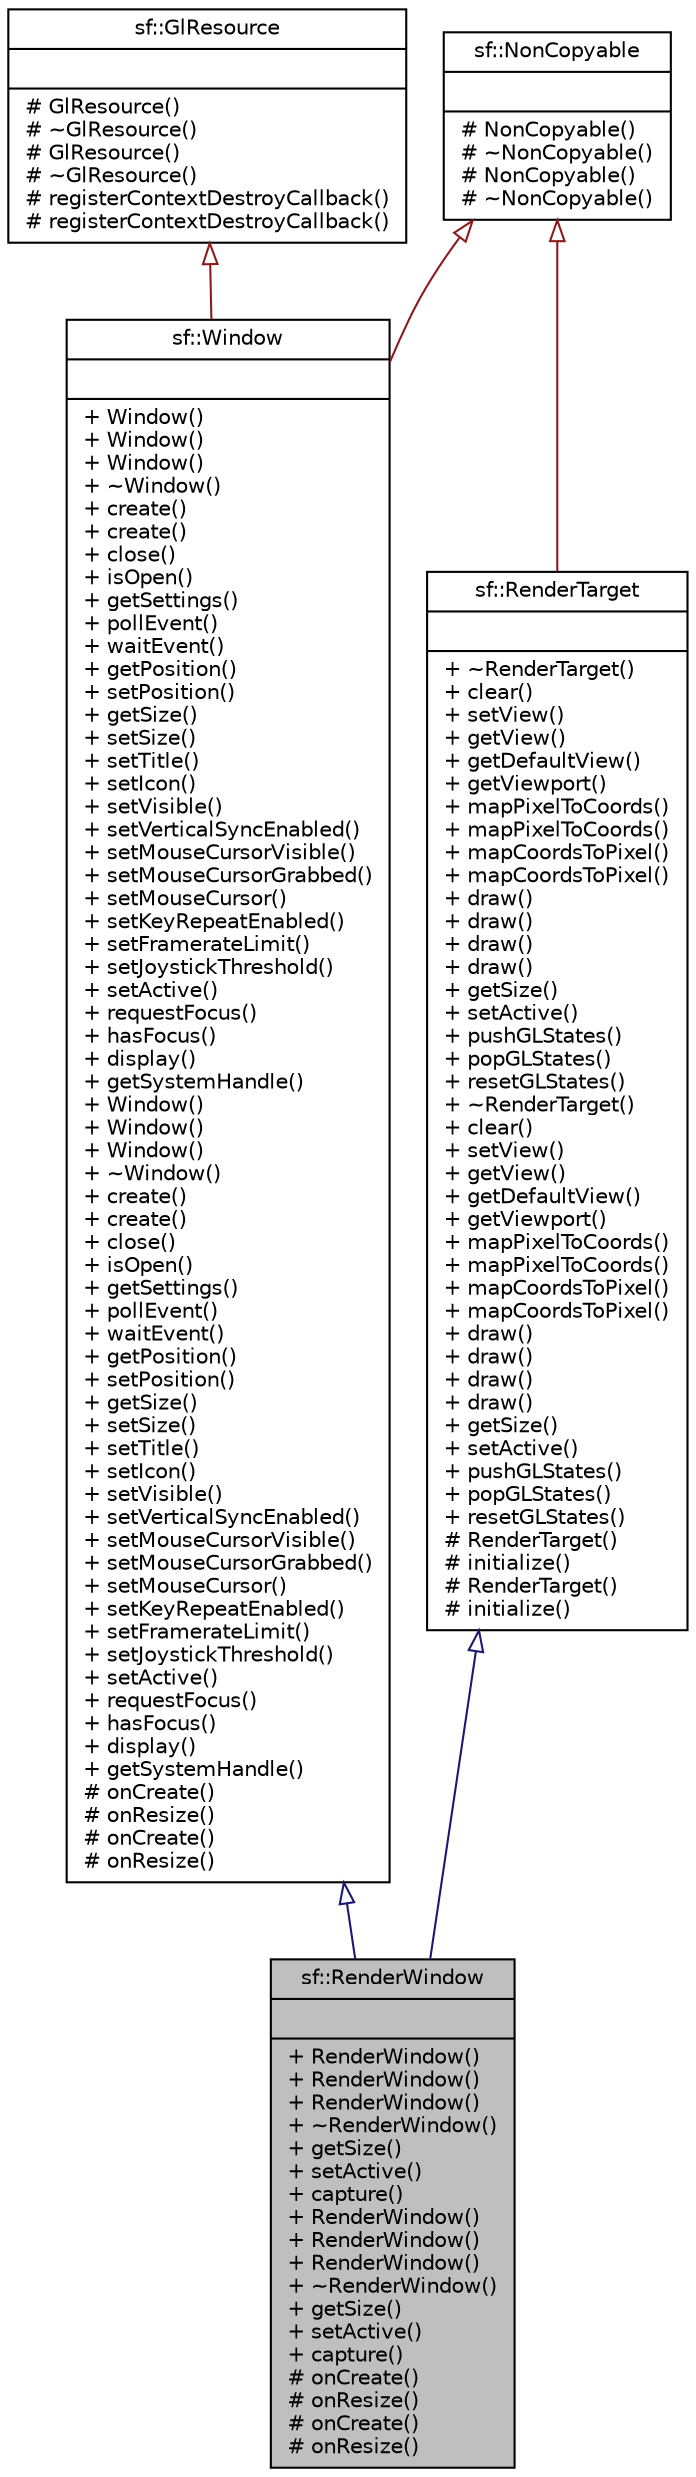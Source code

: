digraph "sf::RenderWindow"
{
 // LATEX_PDF_SIZE
  edge [fontname="Helvetica",fontsize="10",labelfontname="Helvetica",labelfontsize="10"];
  node [fontname="Helvetica",fontsize="10",shape=record];
  Node1 [label="{sf::RenderWindow\n||+ RenderWindow()\l+ RenderWindow()\l+ RenderWindow()\l+ ~RenderWindow()\l+ getSize()\l+ setActive()\l+ capture()\l+ RenderWindow()\l+ RenderWindow()\l+ RenderWindow()\l+ ~RenderWindow()\l+ getSize()\l+ setActive()\l+ capture()\l# onCreate()\l# onResize()\l# onCreate()\l# onResize()\l}",height=0.2,width=0.4,color="black", fillcolor="grey75", style="filled", fontcolor="black",tooltip="Window that can serve as a target for 2D drawing."];
  Node2 -> Node1 [dir="back",color="midnightblue",fontsize="10",style="solid",arrowtail="onormal",fontname="Helvetica"];
  Node2 [label="{sf::Window\n||+ Window()\l+ Window()\l+ Window()\l+ ~Window()\l+ create()\l+ create()\l+ close()\l+ isOpen()\l+ getSettings()\l+ pollEvent()\l+ waitEvent()\l+ getPosition()\l+ setPosition()\l+ getSize()\l+ setSize()\l+ setTitle()\l+ setIcon()\l+ setVisible()\l+ setVerticalSyncEnabled()\l+ setMouseCursorVisible()\l+ setMouseCursorGrabbed()\l+ setMouseCursor()\l+ setKeyRepeatEnabled()\l+ setFramerateLimit()\l+ setJoystickThreshold()\l+ setActive()\l+ requestFocus()\l+ hasFocus()\l+ display()\l+ getSystemHandle()\l+ Window()\l+ Window()\l+ Window()\l+ ~Window()\l+ create()\l+ create()\l+ close()\l+ isOpen()\l+ getSettings()\l+ pollEvent()\l+ waitEvent()\l+ getPosition()\l+ setPosition()\l+ getSize()\l+ setSize()\l+ setTitle()\l+ setIcon()\l+ setVisible()\l+ setVerticalSyncEnabled()\l+ setMouseCursorVisible()\l+ setMouseCursorGrabbed()\l+ setMouseCursor()\l+ setKeyRepeatEnabled()\l+ setFramerateLimit()\l+ setJoystickThreshold()\l+ setActive()\l+ requestFocus()\l+ hasFocus()\l+ display()\l+ getSystemHandle()\l# onCreate()\l# onResize()\l# onCreate()\l# onResize()\l}",height=0.2,width=0.4,color="black", fillcolor="white", style="filled",URL="$classsf_1_1Window.html",tooltip="Window that serves as a target for OpenGL rendering."];
  Node3 -> Node2 [dir="back",color="firebrick4",fontsize="10",style="solid",arrowtail="onormal",fontname="Helvetica"];
  Node3 [label="{sf::GlResource\n||# GlResource()\l# ~GlResource()\l# GlResource()\l# ~GlResource()\l# registerContextDestroyCallback()\l# registerContextDestroyCallback()\l}",height=0.2,width=0.4,color="black", fillcolor="white", style="filled",URL="$classsf_1_1GlResource.html",tooltip="Base class for classes that require an OpenGL context."];
  Node4 -> Node2 [dir="back",color="firebrick4",fontsize="10",style="solid",arrowtail="onormal",fontname="Helvetica"];
  Node4 [label="{sf::NonCopyable\n||# NonCopyable()\l# ~NonCopyable()\l# NonCopyable()\l# ~NonCopyable()\l}",height=0.2,width=0.4,color="black", fillcolor="white", style="filled",URL="$classsf_1_1NonCopyable.html",tooltip="Utility class that makes any derived class non-copyable."];
  Node5 -> Node1 [dir="back",color="midnightblue",fontsize="10",style="solid",arrowtail="onormal",fontname="Helvetica"];
  Node5 [label="{sf::RenderTarget\n||+ ~RenderTarget()\l+ clear()\l+ setView()\l+ getView()\l+ getDefaultView()\l+ getViewport()\l+ mapPixelToCoords()\l+ mapPixelToCoords()\l+ mapCoordsToPixel()\l+ mapCoordsToPixel()\l+ draw()\l+ draw()\l+ draw()\l+ draw()\l+ getSize()\l+ setActive()\l+ pushGLStates()\l+ popGLStates()\l+ resetGLStates()\l+ ~RenderTarget()\l+ clear()\l+ setView()\l+ getView()\l+ getDefaultView()\l+ getViewport()\l+ mapPixelToCoords()\l+ mapPixelToCoords()\l+ mapCoordsToPixel()\l+ mapCoordsToPixel()\l+ draw()\l+ draw()\l+ draw()\l+ draw()\l+ getSize()\l+ setActive()\l+ pushGLStates()\l+ popGLStates()\l+ resetGLStates()\l# RenderTarget()\l# initialize()\l# RenderTarget()\l# initialize()\l}",height=0.2,width=0.4,color="black", fillcolor="white", style="filled",URL="$classsf_1_1RenderTarget.html",tooltip="Base class for all render targets (window, texture, ...)"];
  Node4 -> Node5 [dir="back",color="firebrick4",fontsize="10",style="solid",arrowtail="onormal",fontname="Helvetica"];
}

